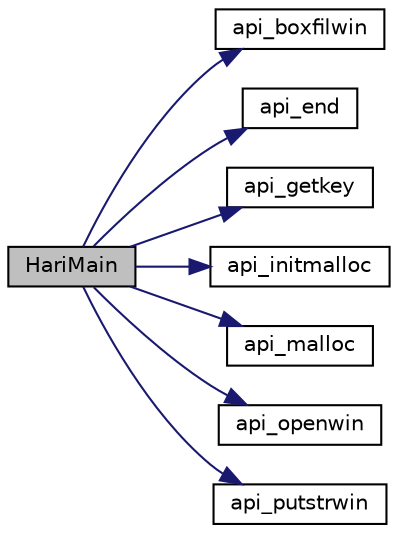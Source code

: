 digraph "HariMain"
{
 // LATEX_PDF_SIZE
  edge [fontname="Helvetica",fontsize="10",labelfontname="Helvetica",labelfontsize="10"];
  node [fontname="Helvetica",fontsize="10",shape=record];
  rankdir="LR";
  Node1 [label="HariMain",height=0.2,width=0.4,color="black", fillcolor="grey75", style="filled", fontcolor="black",tooltip=" "];
  Node1 -> Node2 [color="midnightblue",fontsize="10",style="solid"];
  Node2 [label="api_boxfilwin",height=0.2,width=0.4,color="black", fillcolor="white", style="filled",URL="$apilib_8h.html#aeb90139a38ff3dcdc979ba44ad1837b9",tooltip="指定ウインドウに四角形を描画する"];
  Node1 -> Node3 [color="midnightblue",fontsize="10",style="solid"];
  Node3 [label="api_end",height=0.2,width=0.4,color="black", fillcolor="white", style="filled",URL="$apilib_8h.html#ad75f3bbaa1d5c628c07566f9eba2dba3",tooltip="終了API"];
  Node1 -> Node4 [color="midnightblue",fontsize="10",style="solid"];
  Node4 [label="api_getkey",height=0.2,width=0.4,color="black", fillcolor="white", style="filled",URL="$apilib_8h.html#a3140d6ff11e61bca4fb683b070bfd836",tooltip="キー入力を受け付けます"];
  Node1 -> Node5 [color="midnightblue",fontsize="10",style="solid"];
  Node5 [label="api_initmalloc",height=0.2,width=0.4,color="black", fillcolor="white", style="filled",URL="$apilib_8h.html#a2441c5574e36da0c19e2c0a47aea295e",tooltip="メモリマネージャの初期化を行う"];
  Node1 -> Node6 [color="midnightblue",fontsize="10",style="solid"];
  Node6 [label="api_malloc",height=0.2,width=0.4,color="black", fillcolor="white", style="filled",URL="$apilib_8h.html#a0179a3e4366c71d17f9bdbf27042f6ec",tooltip="指定サイズのメモリを確保する"];
  Node1 -> Node7 [color="midnightblue",fontsize="10",style="solid"];
  Node7 [label="api_openwin",height=0.2,width=0.4,color="black", fillcolor="white", style="filled",URL="$apilib_8h.html#afdd7af308e25e9174f9a5d8544a5874a",tooltip="ウインドウを生成する"];
  Node1 -> Node8 [color="midnightblue",fontsize="10",style="solid"];
  Node8 [label="api_putstrwin",height=0.2,width=0.4,color="black", fillcolor="white", style="filled",URL="$apilib_8h.html#a0f22d2c11b8765707b2f30f188eb659c",tooltip="指定ウインドウに文字列を表示する"];
}
